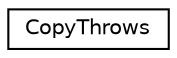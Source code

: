 digraph "Graphical Class Hierarchy"
{
  edge [fontname="Helvetica",fontsize="10",labelfontname="Helvetica",labelfontsize="10"];
  node [fontname="Helvetica",fontsize="10",shape=record];
  rankdir="LR";
  Node0 [label="CopyThrows",height=0.2,width=0.4,color="black", fillcolor="white", style="filled",URL="$struct_copy_throws.html"];
}
